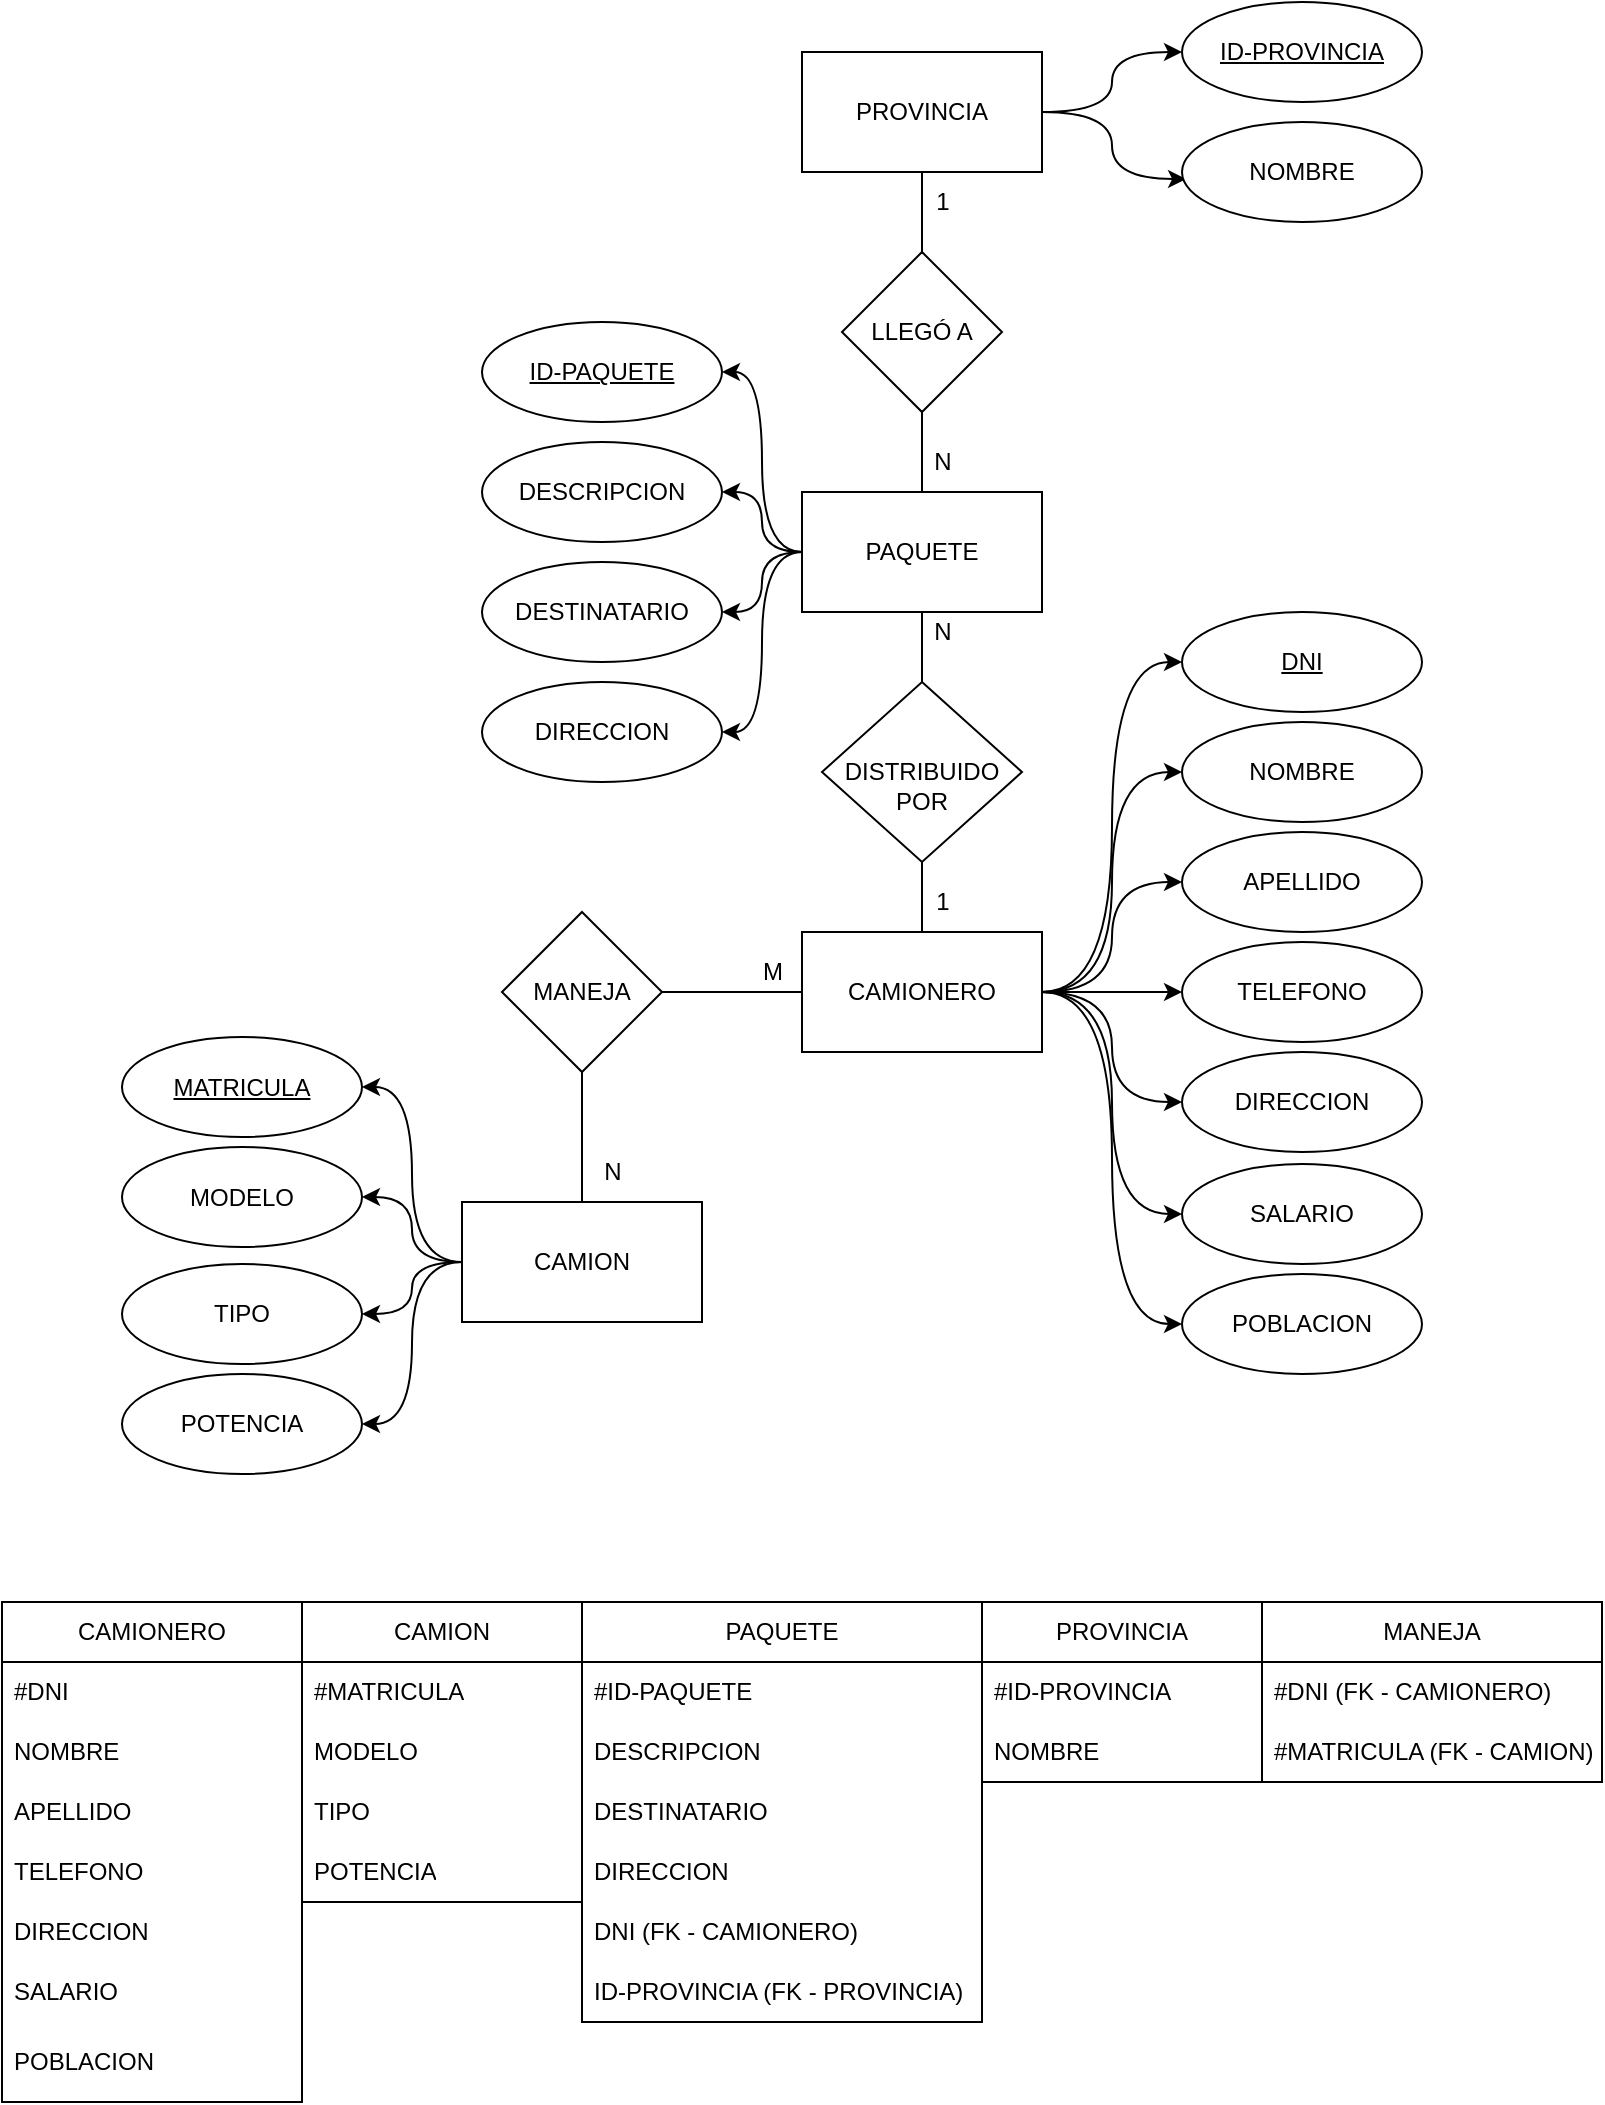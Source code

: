 <mxfile version="21.1.2" type="device">
  <diagram name="Page-1" id="zPzhwzOh6tTCQ2GHg-c4">
    <mxGraphModel dx="1434" dy="773" grid="1" gridSize="10" guides="1" tooltips="1" connect="1" arrows="1" fold="1" page="1" pageScale="1" pageWidth="827" pageHeight="1169" background="#ffffff" math="0" shadow="0">
      <root>
        <mxCell id="0" />
        <mxCell id="1" parent="0" />
        <mxCell id="RC46MknIJzjCZyRzuWqJ-1" style="edgeStyle=orthogonalEdgeStyle;orthogonalLoop=1;jettySize=auto;html=1;entryX=0;entryY=0.5;entryDx=0;entryDy=0;curved=1;" edge="1" parent="1" source="RC46MknIJzjCZyRzuWqJ-3" target="RC46MknIJzjCZyRzuWqJ-4">
          <mxGeometry relative="1" as="geometry" />
        </mxCell>
        <mxCell id="RC46MknIJzjCZyRzuWqJ-78" style="edgeStyle=orthogonalEdgeStyle;orthogonalLoop=1;jettySize=auto;html=1;entryX=0.017;entryY=0.57;entryDx=0;entryDy=0;entryPerimeter=0;curved=1;" edge="1" parent="1" source="RC46MknIJzjCZyRzuWqJ-3" target="RC46MknIJzjCZyRzuWqJ-77">
          <mxGeometry relative="1" as="geometry" />
        </mxCell>
        <mxCell id="RC46MknIJzjCZyRzuWqJ-3" value="PROVINCIA" style="rounded=0;whiteSpace=wrap;html=1;" vertex="1" parent="1">
          <mxGeometry x="410" y="65" width="120" height="60" as="geometry" />
        </mxCell>
        <mxCell id="RC46MknIJzjCZyRzuWqJ-4" value="&lt;u&gt;ID-PROVINCIA&lt;/u&gt;" style="ellipse;whiteSpace=wrap;html=1;" vertex="1" parent="1">
          <mxGeometry x="600" y="40" width="120" height="50" as="geometry" />
        </mxCell>
        <mxCell id="RC46MknIJzjCZyRzuWqJ-5" style="edgeStyle=orthogonalEdgeStyle;rounded=0;orthogonalLoop=1;jettySize=auto;html=1;endArrow=none;endFill=0;" edge="1" parent="1" source="RC46MknIJzjCZyRzuWqJ-6" target="RC46MknIJzjCZyRzuWqJ-3">
          <mxGeometry relative="1" as="geometry" />
        </mxCell>
        <mxCell id="RC46MknIJzjCZyRzuWqJ-6" value="LLEGÓ A" style="rhombus;whiteSpace=wrap;html=1;" vertex="1" parent="1">
          <mxGeometry x="430" y="165" width="80" height="80" as="geometry" />
        </mxCell>
        <mxCell id="RC46MknIJzjCZyRzuWqJ-7" style="edgeStyle=orthogonalEdgeStyle;rounded=0;orthogonalLoop=1;jettySize=auto;html=1;endArrow=none;endFill=0;" edge="1" parent="1" source="RC46MknIJzjCZyRzuWqJ-9" target="RC46MknIJzjCZyRzuWqJ-6">
          <mxGeometry relative="1" as="geometry" />
        </mxCell>
        <mxCell id="RC46MknIJzjCZyRzuWqJ-73" style="edgeStyle=orthogonalEdgeStyle;orthogonalLoop=1;jettySize=auto;html=1;entryX=1;entryY=0.5;entryDx=0;entryDy=0;curved=1;" edge="1" parent="1" source="RC46MknIJzjCZyRzuWqJ-9" target="RC46MknIJzjCZyRzuWqJ-20">
          <mxGeometry relative="1" as="geometry" />
        </mxCell>
        <mxCell id="RC46MknIJzjCZyRzuWqJ-74" style="edgeStyle=orthogonalEdgeStyle;orthogonalLoop=1;jettySize=auto;html=1;entryX=1;entryY=0.5;entryDx=0;entryDy=0;curved=1;" edge="1" parent="1" source="RC46MknIJzjCZyRzuWqJ-9" target="RC46MknIJzjCZyRzuWqJ-70">
          <mxGeometry relative="1" as="geometry" />
        </mxCell>
        <mxCell id="RC46MknIJzjCZyRzuWqJ-75" style="edgeStyle=orthogonalEdgeStyle;orthogonalLoop=1;jettySize=auto;html=1;entryX=1;entryY=0.5;entryDx=0;entryDy=0;curved=1;" edge="1" parent="1" source="RC46MknIJzjCZyRzuWqJ-9" target="RC46MknIJzjCZyRzuWqJ-71">
          <mxGeometry relative="1" as="geometry" />
        </mxCell>
        <mxCell id="RC46MknIJzjCZyRzuWqJ-76" style="edgeStyle=orthogonalEdgeStyle;orthogonalLoop=1;jettySize=auto;html=1;entryX=1;entryY=0.5;entryDx=0;entryDy=0;curved=1;" edge="1" parent="1" source="RC46MknIJzjCZyRzuWqJ-9" target="RC46MknIJzjCZyRzuWqJ-72">
          <mxGeometry relative="1" as="geometry" />
        </mxCell>
        <mxCell id="RC46MknIJzjCZyRzuWqJ-9" value="PAQUETE" style="rounded=0;whiteSpace=wrap;html=1;" vertex="1" parent="1">
          <mxGeometry x="410" y="285" width="120" height="60" as="geometry" />
        </mxCell>
        <mxCell id="RC46MknIJzjCZyRzuWqJ-10" value="1" style="text;html=1;align=center;verticalAlign=middle;resizable=0;points=[];autosize=1;strokeColor=none;fillColor=none;" vertex="1" parent="1">
          <mxGeometry x="465" y="125" width="30" height="30" as="geometry" />
        </mxCell>
        <mxCell id="RC46MknIJzjCZyRzuWqJ-11" value="N" style="text;html=1;align=center;verticalAlign=middle;resizable=0;points=[];autosize=1;strokeColor=none;fillColor=none;" vertex="1" parent="1">
          <mxGeometry x="465" y="255" width="30" height="30" as="geometry" />
        </mxCell>
        <mxCell id="RC46MknIJzjCZyRzuWqJ-20" value="&lt;u&gt;ID-PAQUETE&lt;/u&gt;" style="ellipse;whiteSpace=wrap;html=1;" vertex="1" parent="1">
          <mxGeometry x="250" y="200" width="120" height="50" as="geometry" />
        </mxCell>
        <mxCell id="RC46MknIJzjCZyRzuWqJ-28" style="edgeStyle=orthogonalEdgeStyle;rounded=0;orthogonalLoop=1;jettySize=auto;html=1;entryX=0.5;entryY=1;entryDx=0;entryDy=0;endArrow=none;endFill=0;" edge="1" parent="1" source="RC46MknIJzjCZyRzuWqJ-29" target="RC46MknIJzjCZyRzuWqJ-9">
          <mxGeometry relative="1" as="geometry" />
        </mxCell>
        <mxCell id="RC46MknIJzjCZyRzuWqJ-29" value="&lt;br&gt;DISTRIBUIDO POR" style="rhombus;whiteSpace=wrap;html=1;" vertex="1" parent="1">
          <mxGeometry x="420" y="380" width="100" height="90" as="geometry" />
        </mxCell>
        <mxCell id="RC46MknIJzjCZyRzuWqJ-30" value="N" style="text;html=1;align=center;verticalAlign=middle;resizable=0;points=[];autosize=1;strokeColor=none;fillColor=none;" vertex="1" parent="1">
          <mxGeometry x="465" y="340" width="30" height="30" as="geometry" />
        </mxCell>
        <mxCell id="RC46MknIJzjCZyRzuWqJ-31" style="edgeStyle=orthogonalEdgeStyle;rounded=0;orthogonalLoop=1;jettySize=auto;html=1;entryX=0.5;entryY=1;entryDx=0;entryDy=0;endArrow=none;endFill=0;" edge="1" parent="1" source="RC46MknIJzjCZyRzuWqJ-36" target="RC46MknIJzjCZyRzuWqJ-29">
          <mxGeometry relative="1" as="geometry" />
        </mxCell>
        <mxCell id="RC46MknIJzjCZyRzuWqJ-32" style="edgeStyle=orthogonalEdgeStyle;orthogonalLoop=1;jettySize=auto;html=1;entryX=0;entryY=0.5;entryDx=0;entryDy=0;curved=1;" edge="1" parent="1" source="RC46MknIJzjCZyRzuWqJ-36" target="RC46MknIJzjCZyRzuWqJ-39">
          <mxGeometry relative="1" as="geometry" />
        </mxCell>
        <mxCell id="RC46MknIJzjCZyRzuWqJ-33" style="edgeStyle=orthogonalEdgeStyle;orthogonalLoop=1;jettySize=auto;html=1;entryX=0;entryY=0.5;entryDx=0;entryDy=0;curved=1;" edge="1" parent="1" source="RC46MknIJzjCZyRzuWqJ-36" target="RC46MknIJzjCZyRzuWqJ-38">
          <mxGeometry relative="1" as="geometry" />
        </mxCell>
        <mxCell id="RC46MknIJzjCZyRzuWqJ-34" style="edgeStyle=orthogonalEdgeStyle;orthogonalLoop=1;jettySize=auto;html=1;entryX=0;entryY=0.5;entryDx=0;entryDy=0;curved=1;" edge="1" parent="1" source="RC46MknIJzjCZyRzuWqJ-36" target="RC46MknIJzjCZyRzuWqJ-40">
          <mxGeometry relative="1" as="geometry" />
        </mxCell>
        <mxCell id="RC46MknIJzjCZyRzuWqJ-35" style="edgeStyle=orthogonalEdgeStyle;orthogonalLoop=1;jettySize=auto;html=1;entryX=0;entryY=0.5;entryDx=0;entryDy=0;curved=1;" edge="1" parent="1" source="RC46MknIJzjCZyRzuWqJ-36" target="RC46MknIJzjCZyRzuWqJ-41">
          <mxGeometry relative="1" as="geometry" />
        </mxCell>
        <mxCell id="RC46MknIJzjCZyRzuWqJ-64" style="edgeStyle=orthogonalEdgeStyle;orthogonalLoop=1;jettySize=auto;html=1;entryX=0;entryY=0.5;entryDx=0;entryDy=0;curved=1;" edge="1" parent="1" source="RC46MknIJzjCZyRzuWqJ-36" target="RC46MknIJzjCZyRzuWqJ-61">
          <mxGeometry relative="1" as="geometry" />
        </mxCell>
        <mxCell id="RC46MknIJzjCZyRzuWqJ-66" style="edgeStyle=orthogonalEdgeStyle;orthogonalLoop=1;jettySize=auto;html=1;entryX=0;entryY=0.5;entryDx=0;entryDy=0;curved=1;" edge="1" parent="1" source="RC46MknIJzjCZyRzuWqJ-36" target="RC46MknIJzjCZyRzuWqJ-62">
          <mxGeometry relative="1" as="geometry" />
        </mxCell>
        <mxCell id="RC46MknIJzjCZyRzuWqJ-68" style="edgeStyle=orthogonalEdgeStyle;orthogonalLoop=1;jettySize=auto;html=1;entryX=0;entryY=0.5;entryDx=0;entryDy=0;curved=1;" edge="1" parent="1" source="RC46MknIJzjCZyRzuWqJ-36" target="RC46MknIJzjCZyRzuWqJ-63">
          <mxGeometry relative="1" as="geometry" />
        </mxCell>
        <mxCell id="RC46MknIJzjCZyRzuWqJ-36" value="CAMIONERO" style="rounded=0;whiteSpace=wrap;html=1;" vertex="1" parent="1">
          <mxGeometry x="410" y="505" width="120" height="60" as="geometry" />
        </mxCell>
        <mxCell id="RC46MknIJzjCZyRzuWqJ-37" value="1" style="text;html=1;align=center;verticalAlign=middle;resizable=0;points=[];autosize=1;strokeColor=none;fillColor=none;" vertex="1" parent="1">
          <mxGeometry x="465" y="475" width="30" height="30" as="geometry" />
        </mxCell>
        <mxCell id="RC46MknIJzjCZyRzuWqJ-38" value="NOMBRE" style="ellipse;whiteSpace=wrap;html=1;" vertex="1" parent="1">
          <mxGeometry x="600" y="400" width="120" height="50" as="geometry" />
        </mxCell>
        <mxCell id="RC46MknIJzjCZyRzuWqJ-39" value="&lt;u&gt;DNI&lt;/u&gt;" style="ellipse;whiteSpace=wrap;html=1;" vertex="1" parent="1">
          <mxGeometry x="600" y="345" width="120" height="50" as="geometry" />
        </mxCell>
        <mxCell id="RC46MknIJzjCZyRzuWqJ-40" value="APELLIDO" style="ellipse;whiteSpace=wrap;html=1;" vertex="1" parent="1">
          <mxGeometry x="600" y="455" width="120" height="50" as="geometry" />
        </mxCell>
        <mxCell id="RC46MknIJzjCZyRzuWqJ-41" value="TELEFONO" style="ellipse;whiteSpace=wrap;html=1;" vertex="1" parent="1">
          <mxGeometry x="600" y="510" width="120" height="50" as="geometry" />
        </mxCell>
        <mxCell id="RC46MknIJzjCZyRzuWqJ-42" value="CAMIONERO" style="swimlane;fontStyle=0;childLayout=stackLayout;horizontal=1;startSize=30;horizontalStack=0;resizeParent=1;resizeParentMax=0;resizeLast=0;collapsible=1;marginBottom=0;whiteSpace=wrap;html=1;" vertex="1" parent="1">
          <mxGeometry x="10" y="840" width="150" height="250" as="geometry" />
        </mxCell>
        <mxCell id="RC46MknIJzjCZyRzuWqJ-43" value="#DNI&lt;br&gt;" style="text;strokeColor=none;fillColor=none;align=left;verticalAlign=middle;spacingLeft=4;spacingRight=4;overflow=hidden;points=[[0,0.5],[1,0.5]];portConstraint=eastwest;rotatable=0;whiteSpace=wrap;html=1;" vertex="1" parent="RC46MknIJzjCZyRzuWqJ-42">
          <mxGeometry y="30" width="150" height="30" as="geometry" />
        </mxCell>
        <mxCell id="RC46MknIJzjCZyRzuWqJ-44" value="NOMBRE" style="text;strokeColor=none;fillColor=none;align=left;verticalAlign=middle;spacingLeft=4;spacingRight=4;overflow=hidden;points=[[0,0.5],[1,0.5]];portConstraint=eastwest;rotatable=0;whiteSpace=wrap;html=1;" vertex="1" parent="RC46MknIJzjCZyRzuWqJ-42">
          <mxGeometry y="60" width="150" height="30" as="geometry" />
        </mxCell>
        <mxCell id="RC46MknIJzjCZyRzuWqJ-94" value="APELLIDO" style="text;strokeColor=none;fillColor=none;align=left;verticalAlign=middle;spacingLeft=4;spacingRight=4;overflow=hidden;points=[[0,0.5],[1,0.5]];portConstraint=eastwest;rotatable=0;whiteSpace=wrap;html=1;" vertex="1" parent="RC46MknIJzjCZyRzuWqJ-42">
          <mxGeometry y="90" width="150" height="30" as="geometry" />
        </mxCell>
        <mxCell id="RC46MknIJzjCZyRzuWqJ-45" value="TELEFONO" style="text;strokeColor=none;fillColor=none;align=left;verticalAlign=middle;spacingLeft=4;spacingRight=4;overflow=hidden;points=[[0,0.5],[1,0.5]];portConstraint=eastwest;rotatable=0;whiteSpace=wrap;html=1;" vertex="1" parent="RC46MknIJzjCZyRzuWqJ-42">
          <mxGeometry y="120" width="150" height="30" as="geometry" />
        </mxCell>
        <mxCell id="RC46MknIJzjCZyRzuWqJ-95" value="DIRECCION" style="text;strokeColor=none;fillColor=none;align=left;verticalAlign=middle;spacingLeft=4;spacingRight=4;overflow=hidden;points=[[0,0.5],[1,0.5]];portConstraint=eastwest;rotatable=0;whiteSpace=wrap;html=1;" vertex="1" parent="RC46MknIJzjCZyRzuWqJ-42">
          <mxGeometry y="150" width="150" height="30" as="geometry" />
        </mxCell>
        <mxCell id="RC46MknIJzjCZyRzuWqJ-97" value="SALARIO" style="text;strokeColor=none;fillColor=none;align=left;verticalAlign=middle;spacingLeft=4;spacingRight=4;overflow=hidden;points=[[0,0.5],[1,0.5]];portConstraint=eastwest;rotatable=0;whiteSpace=wrap;html=1;" vertex="1" parent="RC46MknIJzjCZyRzuWqJ-42">
          <mxGeometry y="180" width="150" height="30" as="geometry" />
        </mxCell>
        <mxCell id="RC46MknIJzjCZyRzuWqJ-96" value="POBLACION" style="text;strokeColor=none;fillColor=none;align=left;verticalAlign=middle;spacingLeft=4;spacingRight=4;overflow=hidden;points=[[0,0.5],[1,0.5]];portConstraint=eastwest;rotatable=0;whiteSpace=wrap;html=1;" vertex="1" parent="RC46MknIJzjCZyRzuWqJ-42">
          <mxGeometry y="210" width="150" height="40" as="geometry" />
        </mxCell>
        <mxCell id="RC46MknIJzjCZyRzuWqJ-46" value="CAMION" style="swimlane;fontStyle=0;childLayout=stackLayout;horizontal=1;startSize=30;horizontalStack=0;resizeParent=1;resizeParentMax=0;resizeLast=0;collapsible=1;marginBottom=0;whiteSpace=wrap;html=1;" vertex="1" parent="1">
          <mxGeometry x="160" y="840" width="140" height="150" as="geometry" />
        </mxCell>
        <mxCell id="RC46MknIJzjCZyRzuWqJ-47" value="#MATRICULA" style="text;strokeColor=none;fillColor=none;align=left;verticalAlign=middle;spacingLeft=4;spacingRight=4;overflow=hidden;points=[[0,0.5],[1,0.5]];portConstraint=eastwest;rotatable=0;whiteSpace=wrap;html=1;" vertex="1" parent="RC46MknIJzjCZyRzuWqJ-46">
          <mxGeometry y="30" width="140" height="30" as="geometry" />
        </mxCell>
        <mxCell id="RC46MknIJzjCZyRzuWqJ-99" value="MODELO" style="text;strokeColor=none;fillColor=none;align=left;verticalAlign=middle;spacingLeft=4;spacingRight=4;overflow=hidden;points=[[0,0.5],[1,0.5]];portConstraint=eastwest;rotatable=0;whiteSpace=wrap;html=1;" vertex="1" parent="RC46MknIJzjCZyRzuWqJ-46">
          <mxGeometry y="60" width="140" height="30" as="geometry" />
        </mxCell>
        <mxCell id="RC46MknIJzjCZyRzuWqJ-98" value="TIPO" style="text;strokeColor=none;fillColor=none;align=left;verticalAlign=middle;spacingLeft=4;spacingRight=4;overflow=hidden;points=[[0,0.5],[1,0.5]];portConstraint=eastwest;rotatable=0;whiteSpace=wrap;html=1;" vertex="1" parent="RC46MknIJzjCZyRzuWqJ-46">
          <mxGeometry y="90" width="140" height="30" as="geometry" />
        </mxCell>
        <mxCell id="RC46MknIJzjCZyRzuWqJ-100" value="POTENCIA" style="text;strokeColor=none;fillColor=none;align=left;verticalAlign=middle;spacingLeft=4;spacingRight=4;overflow=hidden;points=[[0,0.5],[1,0.5]];portConstraint=eastwest;rotatable=0;whiteSpace=wrap;html=1;" vertex="1" parent="RC46MknIJzjCZyRzuWqJ-46">
          <mxGeometry y="120" width="140" height="30" as="geometry" />
        </mxCell>
        <mxCell id="RC46MknIJzjCZyRzuWqJ-48" value="PAQUETE" style="swimlane;fontStyle=0;childLayout=stackLayout;horizontal=1;startSize=30;horizontalStack=0;resizeParent=1;resizeParentMax=0;resizeLast=0;collapsible=1;marginBottom=0;whiteSpace=wrap;html=1;" vertex="1" parent="1">
          <mxGeometry x="300" y="840" width="200" height="210" as="geometry" />
        </mxCell>
        <mxCell id="RC46MknIJzjCZyRzuWqJ-49" value="#ID-PAQUETE" style="text;strokeColor=none;fillColor=none;align=left;verticalAlign=middle;spacingLeft=4;spacingRight=4;overflow=hidden;points=[[0,0.5],[1,0.5]];portConstraint=eastwest;rotatable=0;whiteSpace=wrap;html=1;" vertex="1" parent="RC46MknIJzjCZyRzuWqJ-48">
          <mxGeometry y="30" width="200" height="30" as="geometry" />
        </mxCell>
        <mxCell id="RC46MknIJzjCZyRzuWqJ-101" value="DESCRIPCION" style="text;strokeColor=none;fillColor=none;align=left;verticalAlign=middle;spacingLeft=4;spacingRight=4;overflow=hidden;points=[[0,0.5],[1,0.5]];portConstraint=eastwest;rotatable=0;whiteSpace=wrap;html=1;" vertex="1" parent="RC46MknIJzjCZyRzuWqJ-48">
          <mxGeometry y="60" width="200" height="30" as="geometry" />
        </mxCell>
        <mxCell id="RC46MknIJzjCZyRzuWqJ-103" value="DESTINATARIO" style="text;strokeColor=none;fillColor=none;align=left;verticalAlign=middle;spacingLeft=4;spacingRight=4;overflow=hidden;points=[[0,0.5],[1,0.5]];portConstraint=eastwest;rotatable=0;whiteSpace=wrap;html=1;" vertex="1" parent="RC46MknIJzjCZyRzuWqJ-48">
          <mxGeometry y="90" width="200" height="30" as="geometry" />
        </mxCell>
        <mxCell id="RC46MknIJzjCZyRzuWqJ-102" value="DIRECCION" style="text;strokeColor=none;fillColor=none;align=left;verticalAlign=middle;spacingLeft=4;spacingRight=4;overflow=hidden;points=[[0,0.5],[1,0.5]];portConstraint=eastwest;rotatable=0;whiteSpace=wrap;html=1;" vertex="1" parent="RC46MknIJzjCZyRzuWqJ-48">
          <mxGeometry y="120" width="200" height="30" as="geometry" />
        </mxCell>
        <mxCell id="RC46MknIJzjCZyRzuWqJ-105" value="DNI (FK - CAMIONERO)" style="text;strokeColor=none;fillColor=none;align=left;verticalAlign=middle;spacingLeft=4;spacingRight=4;overflow=hidden;points=[[0,0.5],[1,0.5]];portConstraint=eastwest;rotatable=0;whiteSpace=wrap;html=1;" vertex="1" parent="RC46MknIJzjCZyRzuWqJ-48">
          <mxGeometry y="150" width="200" height="30" as="geometry" />
        </mxCell>
        <mxCell id="RC46MknIJzjCZyRzuWqJ-106" value="ID-PROVINCIA (FK - PROVINCIA)" style="text;strokeColor=none;fillColor=none;align=left;verticalAlign=middle;spacingLeft=4;spacingRight=4;overflow=hidden;points=[[0,0.5],[1,0.5]];portConstraint=eastwest;rotatable=0;whiteSpace=wrap;html=1;" vertex="1" parent="RC46MknIJzjCZyRzuWqJ-48">
          <mxGeometry y="180" width="200" height="30" as="geometry" />
        </mxCell>
        <mxCell id="RC46MknIJzjCZyRzuWqJ-50" value="PROVINCIA" style="swimlane;fontStyle=0;childLayout=stackLayout;horizontal=1;startSize=30;horizontalStack=0;resizeParent=1;resizeParentMax=0;resizeLast=0;collapsible=1;marginBottom=0;whiteSpace=wrap;html=1;" vertex="1" parent="1">
          <mxGeometry x="500" y="840" width="140" height="90" as="geometry" />
        </mxCell>
        <mxCell id="RC46MknIJzjCZyRzuWqJ-51" value="#ID-PROVINCIA" style="text;strokeColor=none;fillColor=none;align=left;verticalAlign=middle;spacingLeft=4;spacingRight=4;overflow=hidden;points=[[0,0.5],[1,0.5]];portConstraint=eastwest;rotatable=0;whiteSpace=wrap;html=1;" vertex="1" parent="RC46MknIJzjCZyRzuWqJ-50">
          <mxGeometry y="30" width="140" height="30" as="geometry" />
        </mxCell>
        <mxCell id="RC46MknIJzjCZyRzuWqJ-104" value="NOMBRE" style="text;strokeColor=none;fillColor=none;align=left;verticalAlign=middle;spacingLeft=4;spacingRight=4;overflow=hidden;points=[[0,0.5],[1,0.5]];portConstraint=eastwest;rotatable=0;whiteSpace=wrap;html=1;" vertex="1" parent="RC46MknIJzjCZyRzuWqJ-50">
          <mxGeometry y="60" width="140" height="30" as="geometry" />
        </mxCell>
        <mxCell id="RC46MknIJzjCZyRzuWqJ-52" value="MANEJA" style="swimlane;fontStyle=0;childLayout=stackLayout;horizontal=1;startSize=30;horizontalStack=0;resizeParent=1;resizeParentMax=0;resizeLast=0;collapsible=1;marginBottom=0;whiteSpace=wrap;html=1;" vertex="1" parent="1">
          <mxGeometry x="640" y="840" width="170" height="90" as="geometry" />
        </mxCell>
        <mxCell id="RC46MknIJzjCZyRzuWqJ-53" value="#DNI (FK - CAMIONERO)" style="text;strokeColor=none;fillColor=none;align=left;verticalAlign=middle;spacingLeft=4;spacingRight=4;overflow=hidden;points=[[0,0.5],[1,0.5]];portConstraint=eastwest;rotatable=0;whiteSpace=wrap;html=1;" vertex="1" parent="RC46MknIJzjCZyRzuWqJ-52">
          <mxGeometry y="30" width="170" height="30" as="geometry" />
        </mxCell>
        <mxCell id="RC46MknIJzjCZyRzuWqJ-54" value="#MATRICULA (FK - CAMION)" style="text;strokeColor=none;fillColor=none;align=left;verticalAlign=middle;spacingLeft=4;spacingRight=4;overflow=hidden;points=[[0,0.5],[1,0.5]];portConstraint=eastwest;rotatable=0;whiteSpace=wrap;html=1;" vertex="1" parent="RC46MknIJzjCZyRzuWqJ-52">
          <mxGeometry y="60" width="170" height="30" as="geometry" />
        </mxCell>
        <mxCell id="RC46MknIJzjCZyRzuWqJ-61" value="DIRECCION" style="ellipse;whiteSpace=wrap;html=1;" vertex="1" parent="1">
          <mxGeometry x="600" y="565" width="120" height="50" as="geometry" />
        </mxCell>
        <mxCell id="RC46MknIJzjCZyRzuWqJ-62" value="SALARIO" style="ellipse;whiteSpace=wrap;html=1;" vertex="1" parent="1">
          <mxGeometry x="600" y="621" width="120" height="50" as="geometry" />
        </mxCell>
        <mxCell id="RC46MknIJzjCZyRzuWqJ-63" value="POBLACION" style="ellipse;whiteSpace=wrap;html=1;" vertex="1" parent="1">
          <mxGeometry x="600" y="676" width="120" height="50" as="geometry" />
        </mxCell>
        <mxCell id="RC46MknIJzjCZyRzuWqJ-70" value="DESCRIPCION" style="ellipse;whiteSpace=wrap;html=1;" vertex="1" parent="1">
          <mxGeometry x="250" y="260" width="120" height="50" as="geometry" />
        </mxCell>
        <mxCell id="RC46MknIJzjCZyRzuWqJ-71" value="DESTINATARIO" style="ellipse;whiteSpace=wrap;html=1;" vertex="1" parent="1">
          <mxGeometry x="250" y="320" width="120" height="50" as="geometry" />
        </mxCell>
        <mxCell id="RC46MknIJzjCZyRzuWqJ-72" value="DIRECCION" style="ellipse;whiteSpace=wrap;html=1;" vertex="1" parent="1">
          <mxGeometry x="250" y="380" width="120" height="50" as="geometry" />
        </mxCell>
        <mxCell id="RC46MknIJzjCZyRzuWqJ-77" value="NOMBRE" style="ellipse;whiteSpace=wrap;html=1;" vertex="1" parent="1">
          <mxGeometry x="600" y="100" width="120" height="50" as="geometry" />
        </mxCell>
        <mxCell id="RC46MknIJzjCZyRzuWqJ-80" style="edgeStyle=orthogonalEdgeStyle;rounded=0;orthogonalLoop=1;jettySize=auto;html=1;endArrow=none;endFill=0;" edge="1" parent="1" source="RC46MknIJzjCZyRzuWqJ-79" target="RC46MknIJzjCZyRzuWqJ-36">
          <mxGeometry relative="1" as="geometry" />
        </mxCell>
        <mxCell id="RC46MknIJzjCZyRzuWqJ-79" value="MANEJA" style="rhombus;whiteSpace=wrap;html=1;" vertex="1" parent="1">
          <mxGeometry x="260" y="495" width="80" height="80" as="geometry" />
        </mxCell>
        <mxCell id="RC46MknIJzjCZyRzuWqJ-82" style="edgeStyle=orthogonalEdgeStyle;rounded=0;orthogonalLoop=1;jettySize=auto;html=1;entryX=0.5;entryY=1;entryDx=0;entryDy=0;endArrow=none;endFill=0;" edge="1" parent="1" source="RC46MknIJzjCZyRzuWqJ-81" target="RC46MknIJzjCZyRzuWqJ-79">
          <mxGeometry relative="1" as="geometry" />
        </mxCell>
        <mxCell id="RC46MknIJzjCZyRzuWqJ-90" style="edgeStyle=orthogonalEdgeStyle;orthogonalLoop=1;jettySize=auto;html=1;entryX=1;entryY=0.5;entryDx=0;entryDy=0;curved=1;" edge="1" parent="1" source="RC46MknIJzjCZyRzuWqJ-81" target="RC46MknIJzjCZyRzuWqJ-87">
          <mxGeometry relative="1" as="geometry" />
        </mxCell>
        <mxCell id="RC46MknIJzjCZyRzuWqJ-91" style="edgeStyle=orthogonalEdgeStyle;orthogonalLoop=1;jettySize=auto;html=1;entryX=1;entryY=0.5;entryDx=0;entryDy=0;curved=1;" edge="1" parent="1" source="RC46MknIJzjCZyRzuWqJ-81" target="RC46MknIJzjCZyRzuWqJ-88">
          <mxGeometry relative="1" as="geometry" />
        </mxCell>
        <mxCell id="RC46MknIJzjCZyRzuWqJ-92" style="edgeStyle=orthogonalEdgeStyle;orthogonalLoop=1;jettySize=auto;html=1;entryX=1;entryY=0.5;entryDx=0;entryDy=0;curved=1;" edge="1" parent="1" source="RC46MknIJzjCZyRzuWqJ-81" target="RC46MknIJzjCZyRzuWqJ-89">
          <mxGeometry relative="1" as="geometry" />
        </mxCell>
        <mxCell id="RC46MknIJzjCZyRzuWqJ-93" style="edgeStyle=orthogonalEdgeStyle;orthogonalLoop=1;jettySize=auto;html=1;entryX=1;entryY=0.5;entryDx=0;entryDy=0;curved=1;" edge="1" parent="1" source="RC46MknIJzjCZyRzuWqJ-81" target="RC46MknIJzjCZyRzuWqJ-86">
          <mxGeometry relative="1" as="geometry" />
        </mxCell>
        <mxCell id="RC46MknIJzjCZyRzuWqJ-81" value="CAMION" style="rounded=0;whiteSpace=wrap;html=1;" vertex="1" parent="1">
          <mxGeometry x="240" y="640" width="120" height="60" as="geometry" />
        </mxCell>
        <mxCell id="RC46MknIJzjCZyRzuWqJ-83" value="N" style="text;html=1;align=center;verticalAlign=middle;resizable=0;points=[];autosize=1;strokeColor=none;fillColor=none;" vertex="1" parent="1">
          <mxGeometry x="300" y="610" width="30" height="30" as="geometry" />
        </mxCell>
        <mxCell id="RC46MknIJzjCZyRzuWqJ-84" value="M" style="text;html=1;align=center;verticalAlign=middle;resizable=0;points=[];autosize=1;strokeColor=none;fillColor=none;" vertex="1" parent="1">
          <mxGeometry x="380" y="510" width="30" height="30" as="geometry" />
        </mxCell>
        <mxCell id="RC46MknIJzjCZyRzuWqJ-86" value="POTENCIA" style="ellipse;whiteSpace=wrap;html=1;" vertex="1" parent="1">
          <mxGeometry x="70" y="726" width="120" height="50" as="geometry" />
        </mxCell>
        <mxCell id="RC46MknIJzjCZyRzuWqJ-87" value="&lt;u&gt;MATRICULA&lt;/u&gt;" style="ellipse;whiteSpace=wrap;html=1;" vertex="1" parent="1">
          <mxGeometry x="70" y="557.5" width="120" height="50" as="geometry" />
        </mxCell>
        <mxCell id="RC46MknIJzjCZyRzuWqJ-88" value="MODELO" style="ellipse;whiteSpace=wrap;html=1;" vertex="1" parent="1">
          <mxGeometry x="70" y="612.5" width="120" height="50" as="geometry" />
        </mxCell>
        <mxCell id="RC46MknIJzjCZyRzuWqJ-89" value="TIPO" style="ellipse;whiteSpace=wrap;html=1;" vertex="1" parent="1">
          <mxGeometry x="70" y="671" width="120" height="50" as="geometry" />
        </mxCell>
      </root>
    </mxGraphModel>
  </diagram>
</mxfile>
